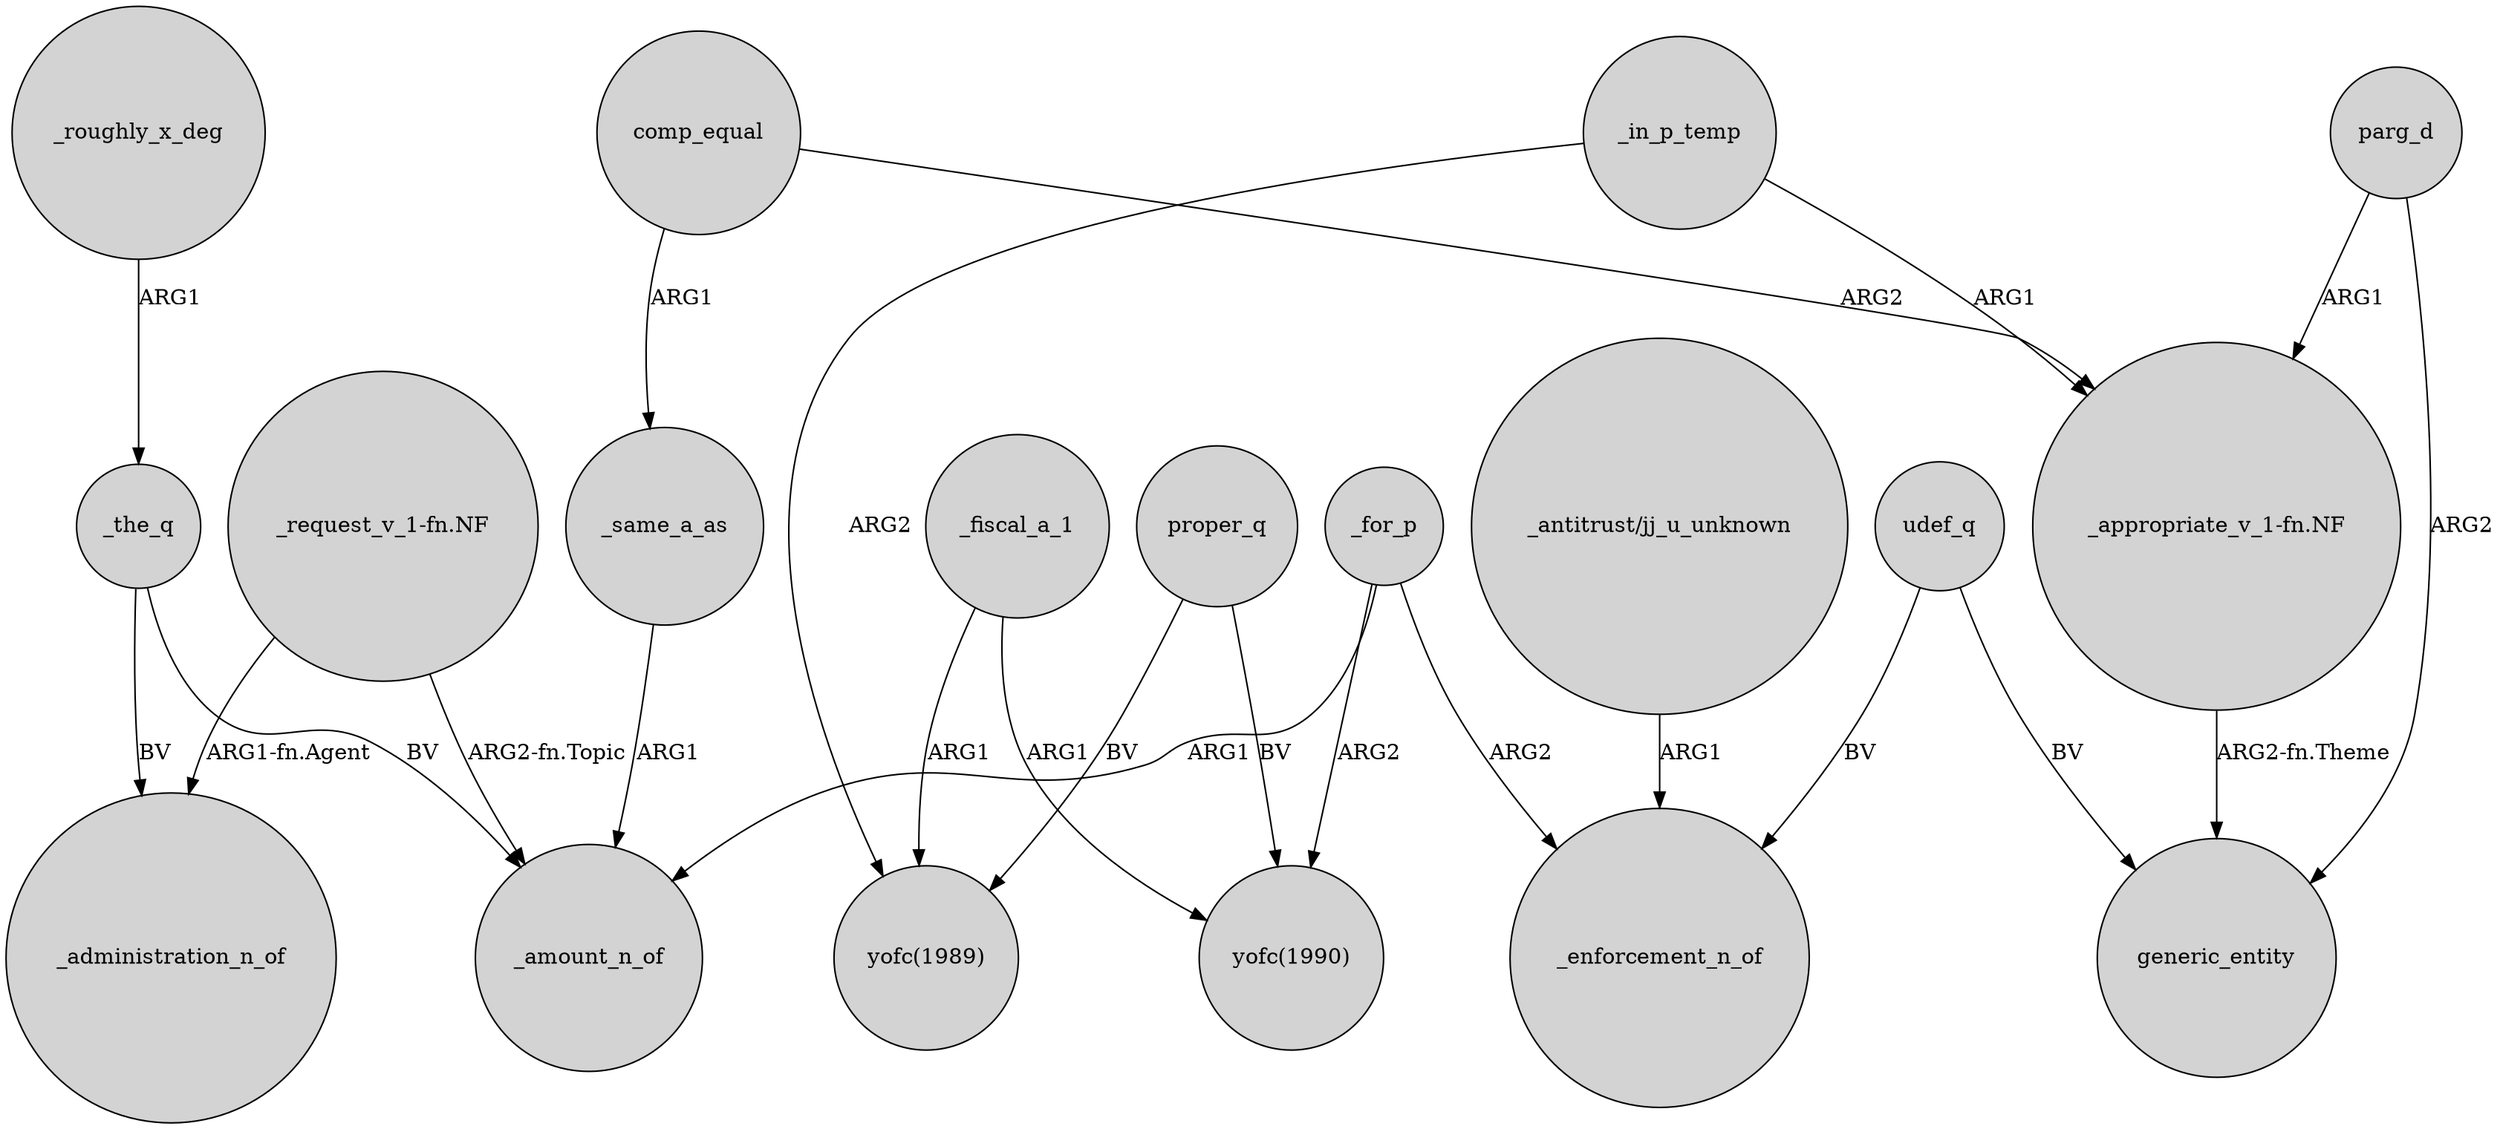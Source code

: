 digraph {
	node [shape=circle style=filled]
	_in_p_temp -> "yofc(1989)" [label=ARG2]
	udef_q -> generic_entity [label=BV]
	_the_q -> _amount_n_of [label=BV]
	"_request_v_1-fn.NF" -> _amount_n_of [label="ARG2-fn.Topic"]
	parg_d -> generic_entity [label=ARG2]
	"_request_v_1-fn.NF" -> _administration_n_of [label="ARG1-fn.Agent"]
	_roughly_x_deg -> _the_q [label=ARG1]
	"_appropriate_v_1-fn.NF" -> generic_entity [label="ARG2-fn.Theme"]
	proper_q -> "yofc(1990)" [label=BV]
	proper_q -> "yofc(1989)" [label=BV]
	comp_equal -> "_appropriate_v_1-fn.NF" [label=ARG2]
	_for_p -> _enforcement_n_of [label=ARG2]
	comp_equal -> _same_a_as [label=ARG1]
	"_antitrust/jj_u_unknown" -> _enforcement_n_of [label=ARG1]
	_in_p_temp -> "_appropriate_v_1-fn.NF" [label=ARG1]
	_same_a_as -> _amount_n_of [label=ARG1]
	_fiscal_a_1 -> "yofc(1989)" [label=ARG1]
	_for_p -> _amount_n_of [label=ARG1]
	udef_q -> _enforcement_n_of [label=BV]
	_for_p -> "yofc(1990)" [label=ARG2]
	_fiscal_a_1 -> "yofc(1990)" [label=ARG1]
	_the_q -> _administration_n_of [label=BV]
	parg_d -> "_appropriate_v_1-fn.NF" [label=ARG1]
}
